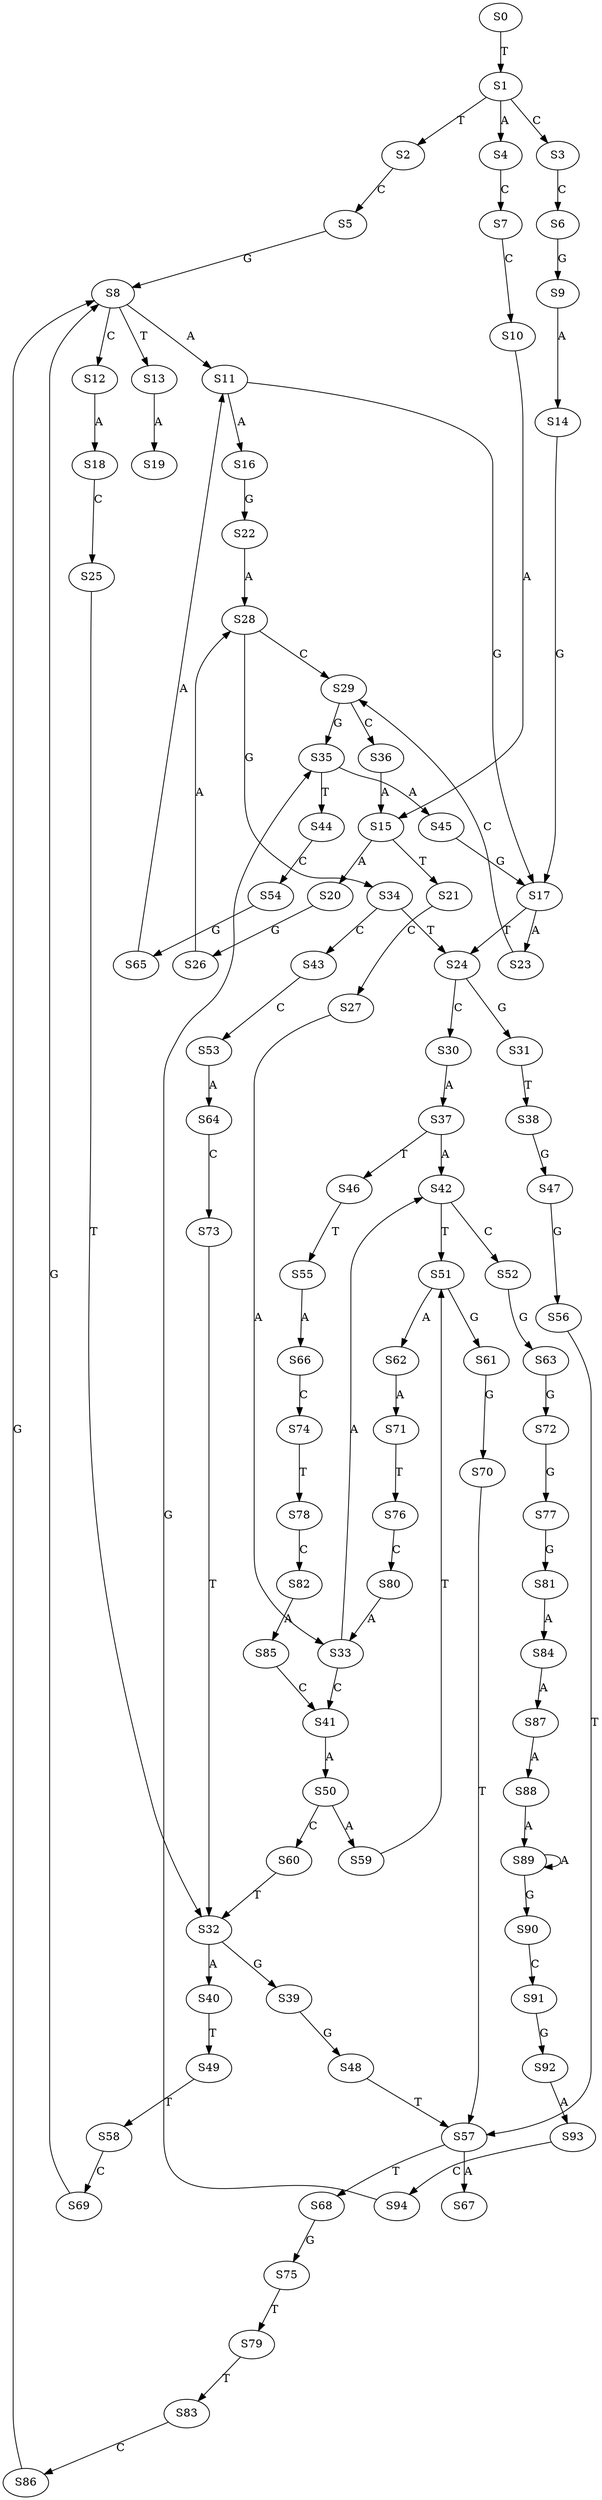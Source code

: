 strict digraph  {
	S0 -> S1 [ label = T ];
	S1 -> S2 [ label = T ];
	S1 -> S3 [ label = C ];
	S1 -> S4 [ label = A ];
	S2 -> S5 [ label = C ];
	S3 -> S6 [ label = C ];
	S4 -> S7 [ label = C ];
	S5 -> S8 [ label = G ];
	S6 -> S9 [ label = G ];
	S7 -> S10 [ label = C ];
	S8 -> S11 [ label = A ];
	S8 -> S12 [ label = C ];
	S8 -> S13 [ label = T ];
	S9 -> S14 [ label = A ];
	S10 -> S15 [ label = A ];
	S11 -> S16 [ label = A ];
	S11 -> S17 [ label = G ];
	S12 -> S18 [ label = A ];
	S13 -> S19 [ label = A ];
	S14 -> S17 [ label = G ];
	S15 -> S20 [ label = A ];
	S15 -> S21 [ label = T ];
	S16 -> S22 [ label = G ];
	S17 -> S23 [ label = A ];
	S17 -> S24 [ label = T ];
	S18 -> S25 [ label = C ];
	S20 -> S26 [ label = G ];
	S21 -> S27 [ label = C ];
	S22 -> S28 [ label = A ];
	S23 -> S29 [ label = C ];
	S24 -> S30 [ label = C ];
	S24 -> S31 [ label = G ];
	S25 -> S32 [ label = T ];
	S26 -> S28 [ label = A ];
	S27 -> S33 [ label = A ];
	S28 -> S34 [ label = G ];
	S28 -> S29 [ label = C ];
	S29 -> S35 [ label = G ];
	S29 -> S36 [ label = C ];
	S30 -> S37 [ label = A ];
	S31 -> S38 [ label = T ];
	S32 -> S39 [ label = G ];
	S32 -> S40 [ label = A ];
	S33 -> S41 [ label = C ];
	S33 -> S42 [ label = A ];
	S34 -> S24 [ label = T ];
	S34 -> S43 [ label = C ];
	S35 -> S44 [ label = T ];
	S35 -> S45 [ label = A ];
	S36 -> S15 [ label = A ];
	S37 -> S42 [ label = A ];
	S37 -> S46 [ label = T ];
	S38 -> S47 [ label = G ];
	S39 -> S48 [ label = G ];
	S40 -> S49 [ label = T ];
	S41 -> S50 [ label = A ];
	S42 -> S51 [ label = T ];
	S42 -> S52 [ label = C ];
	S43 -> S53 [ label = C ];
	S44 -> S54 [ label = C ];
	S45 -> S17 [ label = G ];
	S46 -> S55 [ label = T ];
	S47 -> S56 [ label = G ];
	S48 -> S57 [ label = T ];
	S49 -> S58 [ label = T ];
	S50 -> S59 [ label = A ];
	S50 -> S60 [ label = C ];
	S51 -> S61 [ label = G ];
	S51 -> S62 [ label = A ];
	S52 -> S63 [ label = G ];
	S53 -> S64 [ label = A ];
	S54 -> S65 [ label = G ];
	S55 -> S66 [ label = A ];
	S56 -> S57 [ label = T ];
	S57 -> S67 [ label = A ];
	S57 -> S68 [ label = T ];
	S58 -> S69 [ label = C ];
	S59 -> S51 [ label = T ];
	S60 -> S32 [ label = T ];
	S61 -> S70 [ label = G ];
	S62 -> S71 [ label = A ];
	S63 -> S72 [ label = G ];
	S64 -> S73 [ label = C ];
	S65 -> S11 [ label = A ];
	S66 -> S74 [ label = C ];
	S68 -> S75 [ label = G ];
	S69 -> S8 [ label = G ];
	S70 -> S57 [ label = T ];
	S71 -> S76 [ label = T ];
	S72 -> S77 [ label = G ];
	S73 -> S32 [ label = T ];
	S74 -> S78 [ label = T ];
	S75 -> S79 [ label = T ];
	S76 -> S80 [ label = C ];
	S77 -> S81 [ label = G ];
	S78 -> S82 [ label = C ];
	S79 -> S83 [ label = T ];
	S80 -> S33 [ label = A ];
	S81 -> S84 [ label = A ];
	S82 -> S85 [ label = A ];
	S83 -> S86 [ label = C ];
	S84 -> S87 [ label = A ];
	S85 -> S41 [ label = C ];
	S86 -> S8 [ label = G ];
	S87 -> S88 [ label = A ];
	S88 -> S89 [ label = A ];
	S89 -> S90 [ label = G ];
	S89 -> S89 [ label = A ];
	S90 -> S91 [ label = C ];
	S91 -> S92 [ label = G ];
	S92 -> S93 [ label = A ];
	S93 -> S94 [ label = C ];
	S94 -> S35 [ label = G ];
}
